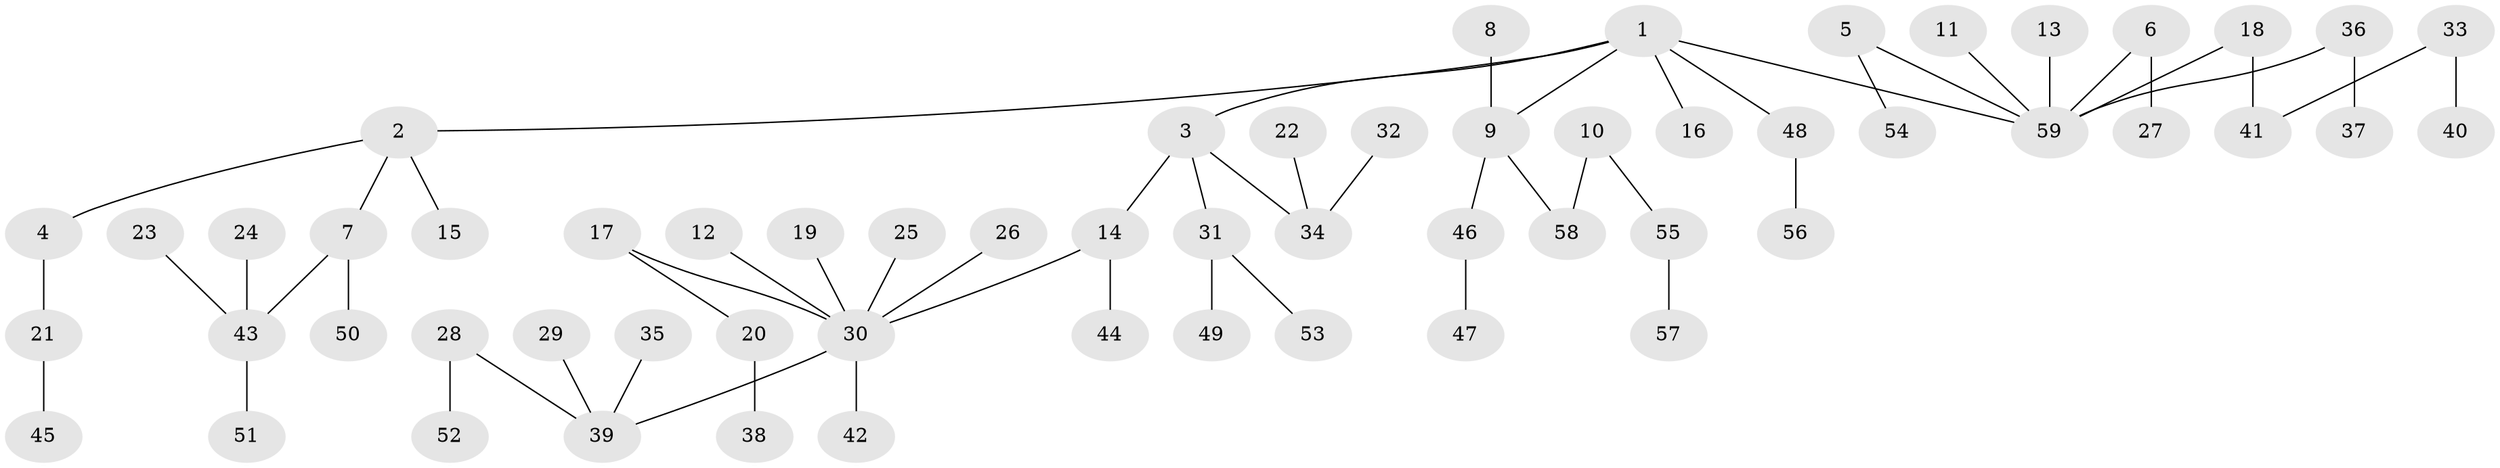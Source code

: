 // original degree distribution, {3: 0.13675213675213677, 6: 0.008547008547008548, 2: 0.28205128205128205, 4: 0.08547008547008547, 8: 0.008547008547008548, 5: 0.017094017094017096, 1: 0.46153846153846156}
// Generated by graph-tools (version 1.1) at 2025/50/03/09/25 03:50:21]
// undirected, 59 vertices, 58 edges
graph export_dot {
graph [start="1"]
  node [color=gray90,style=filled];
  1;
  2;
  3;
  4;
  5;
  6;
  7;
  8;
  9;
  10;
  11;
  12;
  13;
  14;
  15;
  16;
  17;
  18;
  19;
  20;
  21;
  22;
  23;
  24;
  25;
  26;
  27;
  28;
  29;
  30;
  31;
  32;
  33;
  34;
  35;
  36;
  37;
  38;
  39;
  40;
  41;
  42;
  43;
  44;
  45;
  46;
  47;
  48;
  49;
  50;
  51;
  52;
  53;
  54;
  55;
  56;
  57;
  58;
  59;
  1 -- 2 [weight=1.0];
  1 -- 3 [weight=1.0];
  1 -- 9 [weight=1.0];
  1 -- 16 [weight=1.0];
  1 -- 48 [weight=1.0];
  1 -- 59 [weight=1.0];
  2 -- 4 [weight=1.0];
  2 -- 7 [weight=1.0];
  2 -- 15 [weight=1.0];
  3 -- 14 [weight=1.0];
  3 -- 31 [weight=1.0];
  3 -- 34 [weight=1.0];
  4 -- 21 [weight=1.0];
  5 -- 54 [weight=1.0];
  5 -- 59 [weight=1.0];
  6 -- 27 [weight=1.0];
  6 -- 59 [weight=1.0];
  7 -- 43 [weight=1.0];
  7 -- 50 [weight=1.0];
  8 -- 9 [weight=1.0];
  9 -- 46 [weight=1.0];
  9 -- 58 [weight=1.0];
  10 -- 55 [weight=1.0];
  10 -- 58 [weight=1.0];
  11 -- 59 [weight=1.0];
  12 -- 30 [weight=1.0];
  13 -- 59 [weight=1.0];
  14 -- 30 [weight=1.0];
  14 -- 44 [weight=1.0];
  17 -- 20 [weight=1.0];
  17 -- 30 [weight=1.0];
  18 -- 41 [weight=1.0];
  18 -- 59 [weight=1.0];
  19 -- 30 [weight=1.0];
  20 -- 38 [weight=1.0];
  21 -- 45 [weight=1.0];
  22 -- 34 [weight=1.0];
  23 -- 43 [weight=1.0];
  24 -- 43 [weight=1.0];
  25 -- 30 [weight=1.0];
  26 -- 30 [weight=1.0];
  28 -- 39 [weight=1.0];
  28 -- 52 [weight=1.0];
  29 -- 39 [weight=1.0];
  30 -- 39 [weight=1.0];
  30 -- 42 [weight=1.0];
  31 -- 49 [weight=1.0];
  31 -- 53 [weight=1.0];
  32 -- 34 [weight=1.0];
  33 -- 40 [weight=1.0];
  33 -- 41 [weight=1.0];
  35 -- 39 [weight=1.0];
  36 -- 37 [weight=1.0];
  36 -- 59 [weight=1.0];
  43 -- 51 [weight=1.0];
  46 -- 47 [weight=1.0];
  48 -- 56 [weight=1.0];
  55 -- 57 [weight=1.0];
}

